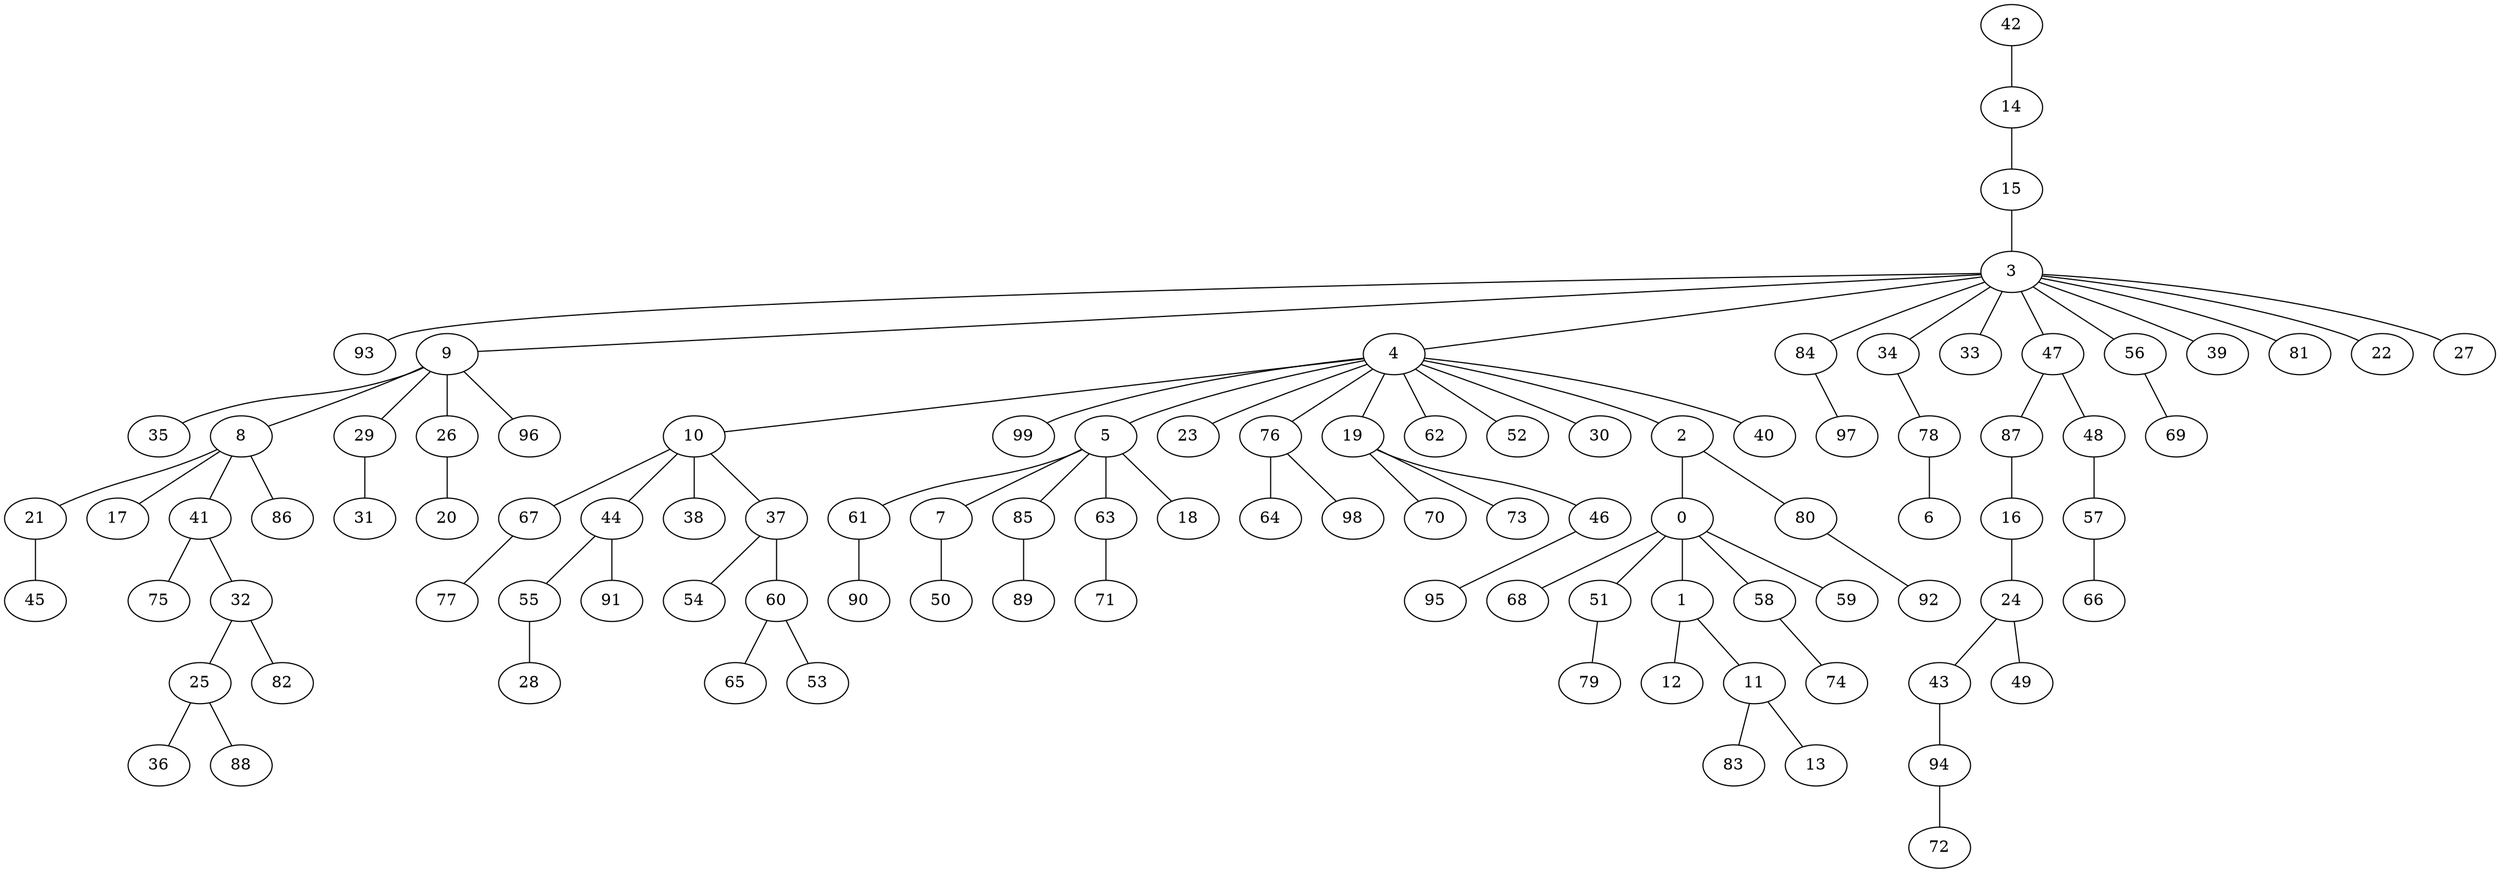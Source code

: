 graph grafoDorogovtsev_100_Prim  {
42;
14;
15;
3;
93;
9;
35;
4;
8;
21;
10;
67;
17;
41;
75;
44;
55;
28;
86;
99;
5;
61;
7;
85;
89;
90;
23;
32;
25;
82;
76;
64;
98;
36;
91;
88;
63;
84;
97;
29;
19;
70;
73;
38;
26;
62;
46;
34;
78;
6;
33;
95;
52;
47;
87;
16;
24;
43;
94;
48;
57;
66;
72;
56;
69;
45;
39;
81;
30;
96;
31;
2;
0;
68;
51;
1;
12;
11;
83;
58;
59;
74;
80;
92;
79;
37;
54;
60;
65;
50;
13;
18;
22;
53;
20;
77;
40;
27;
49;
71;
42 -- 14;
14 -- 15;
15 -- 3;
3 -- 93;
3 -- 9;
9 -- 35;
3 -- 4;
9 -- 8;
8 -- 21;
4 -- 10;
10 -- 67;
8 -- 17;
8 -- 41;
41 -- 75;
10 -- 44;
44 -- 55;
55 -- 28;
8 -- 86;
4 -- 99;
4 -- 5;
5 -- 61;
5 -- 7;
5 -- 85;
85 -- 89;
61 -- 90;
4 -- 23;
41 -- 32;
32 -- 25;
32 -- 82;
4 -- 76;
76 -- 64;
76 -- 98;
25 -- 36;
44 -- 91;
25 -- 88;
5 -- 63;
3 -- 84;
84 -- 97;
9 -- 29;
4 -- 19;
19 -- 70;
19 -- 73;
10 -- 38;
9 -- 26;
4 -- 62;
19 -- 46;
3 -- 34;
34 -- 78;
78 -- 6;
3 -- 33;
46 -- 95;
4 -- 52;
3 -- 47;
47 -- 87;
87 -- 16;
16 -- 24;
24 -- 43;
43 -- 94;
47 -- 48;
48 -- 57;
57 -- 66;
94 -- 72;
3 -- 56;
56 -- 69;
21 -- 45;
3 -- 39;
3 -- 81;
4 -- 30;
9 -- 96;
29 -- 31;
4 -- 2;
2 -- 0;
0 -- 68;
0 -- 51;
0 -- 1;
1 -- 12;
1 -- 11;
11 -- 83;
0 -- 58;
0 -- 59;
58 -- 74;
2 -- 80;
80 -- 92;
51 -- 79;
10 -- 37;
37 -- 54;
37 -- 60;
60 -- 65;
7 -- 50;
11 -- 13;
5 -- 18;
3 -- 22;
60 -- 53;
26 -- 20;
67 -- 77;
4 -- 40;
3 -- 27;
24 -- 49;
63 -- 71;
}